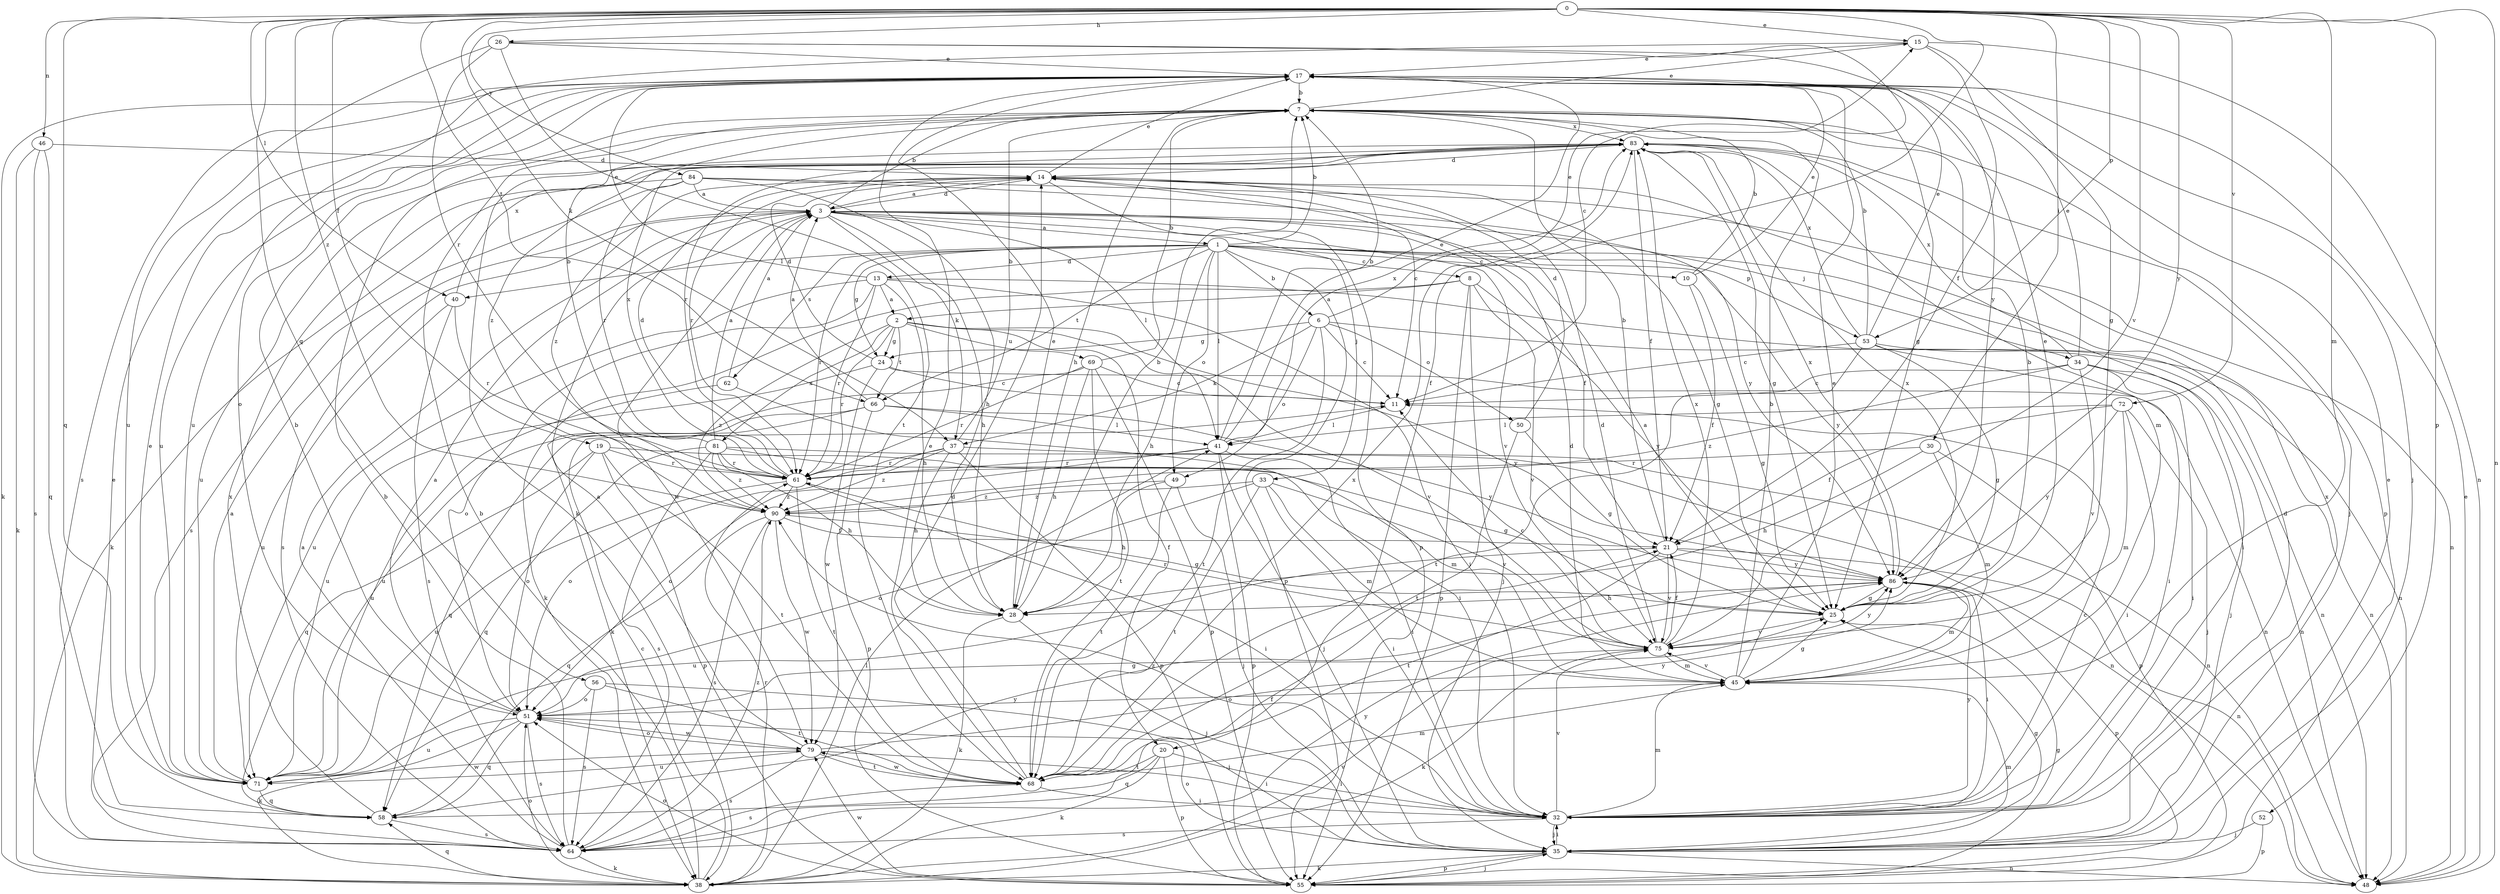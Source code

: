 strict digraph  {
0;
1;
2;
3;
6;
7;
8;
10;
11;
13;
14;
15;
17;
19;
20;
21;
24;
25;
26;
28;
30;
32;
33;
34;
35;
37;
38;
40;
41;
45;
46;
48;
49;
50;
51;
52;
53;
55;
56;
58;
61;
62;
64;
66;
68;
69;
71;
72;
75;
79;
81;
83;
84;
86;
90;
0 -> 15  [label=e];
0 -> 19  [label=f];
0 -> 20  [label=f];
0 -> 26  [label=h];
0 -> 30  [label=i];
0 -> 37  [label=k];
0 -> 40  [label=l];
0 -> 45  [label=m];
0 -> 46  [label=n];
0 -> 48  [label=n];
0 -> 52  [label=p];
0 -> 53  [label=p];
0 -> 56  [label=q];
0 -> 58  [label=q];
0 -> 66  [label=t];
0 -> 72  [label=v];
0 -> 75  [label=v];
0 -> 84  [label=y];
0 -> 86  [label=y];
0 -> 90  [label=z];
1 -> 6  [label=b];
1 -> 7  [label=b];
1 -> 8  [label=c];
1 -> 10  [label=c];
1 -> 13  [label=d];
1 -> 24  [label=g];
1 -> 28  [label=h];
1 -> 32  [label=i];
1 -> 40  [label=l];
1 -> 41  [label=l];
1 -> 49  [label=o];
1 -> 53  [label=p];
1 -> 55  [label=p];
1 -> 61  [label=r];
1 -> 62  [label=s];
1 -> 66  [label=t];
1 -> 86  [label=y];
2 -> 20  [label=f];
2 -> 24  [label=g];
2 -> 61  [label=r];
2 -> 66  [label=t];
2 -> 69  [label=u];
2 -> 75  [label=v];
2 -> 81  [label=x];
2 -> 86  [label=y];
2 -> 90  [label=z];
3 -> 1  [label=a];
3 -> 7  [label=b];
3 -> 14  [label=d];
3 -> 21  [label=f];
3 -> 28  [label=h];
3 -> 33  [label=j];
3 -> 34  [label=j];
3 -> 37  [label=k];
3 -> 41  [label=l];
3 -> 64  [label=s];
3 -> 75  [label=v];
3 -> 79  [label=w];
6 -> 11  [label=c];
6 -> 15  [label=e];
6 -> 24  [label=g];
6 -> 37  [label=k];
6 -> 48  [label=n];
6 -> 49  [label=o];
6 -> 50  [label=o];
6 -> 68  [label=t];
7 -> 15  [label=e];
7 -> 28  [label=h];
7 -> 38  [label=k];
7 -> 55  [label=p];
7 -> 83  [label=x];
8 -> 2  [label=a];
8 -> 35  [label=j];
8 -> 38  [label=k];
8 -> 55  [label=p];
8 -> 75  [label=v];
8 -> 86  [label=y];
10 -> 7  [label=b];
10 -> 17  [label=e];
10 -> 21  [label=f];
10 -> 25  [label=g];
11 -> 41  [label=l];
13 -> 2  [label=a];
13 -> 17  [label=e];
13 -> 28  [label=h];
13 -> 32  [label=i];
13 -> 48  [label=n];
13 -> 51  [label=o];
13 -> 61  [label=r];
13 -> 71  [label=u];
14 -> 3  [label=a];
14 -> 11  [label=c];
14 -> 17  [label=e];
14 -> 25  [label=g];
14 -> 55  [label=p];
14 -> 61  [label=r];
14 -> 90  [label=z];
15 -> 17  [label=e];
15 -> 21  [label=f];
15 -> 25  [label=g];
15 -> 48  [label=n];
15 -> 71  [label=u];
17 -> 7  [label=b];
17 -> 25  [label=g];
17 -> 35  [label=j];
17 -> 38  [label=k];
17 -> 51  [label=o];
17 -> 64  [label=s];
17 -> 71  [label=u];
19 -> 25  [label=g];
19 -> 51  [label=o];
19 -> 55  [label=p];
19 -> 58  [label=q];
19 -> 61  [label=r];
19 -> 68  [label=t];
20 -> 32  [label=i];
20 -> 38  [label=k];
20 -> 55  [label=p];
20 -> 58  [label=q];
20 -> 68  [label=t];
21 -> 7  [label=b];
21 -> 48  [label=n];
21 -> 68  [label=t];
21 -> 71  [label=u];
21 -> 75  [label=v];
21 -> 86  [label=y];
24 -> 11  [label=c];
24 -> 14  [label=d];
24 -> 48  [label=n];
24 -> 71  [label=u];
24 -> 79  [label=w];
25 -> 3  [label=a];
25 -> 7  [label=b];
25 -> 17  [label=e];
25 -> 75  [label=v];
25 -> 83  [label=x];
26 -> 11  [label=c];
26 -> 17  [label=e];
26 -> 61  [label=r];
26 -> 68  [label=t];
26 -> 71  [label=u];
26 -> 86  [label=y];
28 -> 7  [label=b];
28 -> 17  [label=e];
28 -> 35  [label=j];
28 -> 38  [label=k];
30 -> 28  [label=h];
30 -> 45  [label=m];
30 -> 55  [label=p];
30 -> 61  [label=r];
32 -> 11  [label=c];
32 -> 14  [label=d];
32 -> 35  [label=j];
32 -> 45  [label=m];
32 -> 64  [label=s];
32 -> 75  [label=v];
32 -> 83  [label=x];
32 -> 86  [label=y];
32 -> 90  [label=z];
33 -> 32  [label=i];
33 -> 45  [label=m];
33 -> 51  [label=o];
33 -> 68  [label=t];
33 -> 75  [label=v];
33 -> 90  [label=z];
34 -> 11  [label=c];
34 -> 17  [label=e];
34 -> 32  [label=i];
34 -> 35  [label=j];
34 -> 48  [label=n];
34 -> 75  [label=v];
34 -> 83  [label=x];
34 -> 90  [label=z];
35 -> 17  [label=e];
35 -> 25  [label=g];
35 -> 32  [label=i];
35 -> 38  [label=k];
35 -> 45  [label=m];
35 -> 48  [label=n];
35 -> 51  [label=o];
35 -> 55  [label=p];
37 -> 7  [label=b];
37 -> 28  [label=h];
37 -> 48  [label=n];
37 -> 51  [label=o];
37 -> 55  [label=p];
37 -> 61  [label=r];
37 -> 90  [label=z];
38 -> 7  [label=b];
38 -> 11  [label=c];
38 -> 41  [label=l];
38 -> 51  [label=o];
38 -> 58  [label=q];
38 -> 61  [label=r];
38 -> 75  [label=v];
40 -> 61  [label=r];
40 -> 64  [label=s];
40 -> 71  [label=u];
40 -> 83  [label=x];
41 -> 7  [label=b];
41 -> 17  [label=e];
41 -> 32  [label=i];
41 -> 35  [label=j];
41 -> 51  [label=o];
41 -> 55  [label=p];
41 -> 61  [label=r];
41 -> 83  [label=x];
45 -> 7  [label=b];
45 -> 14  [label=d];
45 -> 17  [label=e];
45 -> 25  [label=g];
45 -> 51  [label=o];
45 -> 75  [label=v];
46 -> 14  [label=d];
46 -> 38  [label=k];
46 -> 58  [label=q];
46 -> 64  [label=s];
48 -> 17  [label=e];
49 -> 28  [label=h];
49 -> 35  [label=j];
49 -> 68  [label=t];
49 -> 90  [label=z];
50 -> 14  [label=d];
50 -> 25  [label=g];
50 -> 68  [label=t];
51 -> 3  [label=a];
51 -> 7  [label=b];
51 -> 25  [label=g];
51 -> 38  [label=k];
51 -> 58  [label=q];
51 -> 64  [label=s];
51 -> 71  [label=u];
51 -> 79  [label=w];
52 -> 35  [label=j];
52 -> 55  [label=p];
53 -> 7  [label=b];
53 -> 11  [label=c];
53 -> 17  [label=e];
53 -> 25  [label=g];
53 -> 32  [label=i];
53 -> 48  [label=n];
53 -> 68  [label=t];
53 -> 83  [label=x];
55 -> 25  [label=g];
55 -> 35  [label=j];
55 -> 51  [label=o];
55 -> 79  [label=w];
56 -> 35  [label=j];
56 -> 51  [label=o];
56 -> 64  [label=s];
56 -> 68  [label=t];
58 -> 64  [label=s];
58 -> 83  [label=x];
58 -> 86  [label=y];
61 -> 14  [label=d];
61 -> 32  [label=i];
61 -> 68  [label=t];
61 -> 71  [label=u];
61 -> 83  [label=x];
61 -> 90  [label=z];
62 -> 3  [label=a];
62 -> 32  [label=i];
62 -> 71  [label=u];
64 -> 3  [label=a];
64 -> 7  [label=b];
64 -> 17  [label=e];
64 -> 21  [label=f];
64 -> 38  [label=k];
64 -> 86  [label=y];
64 -> 90  [label=z];
66 -> 3  [label=a];
66 -> 41  [label=l];
66 -> 55  [label=p];
66 -> 58  [label=q];
66 -> 71  [label=u];
66 -> 86  [label=y];
68 -> 14  [label=d];
68 -> 17  [label=e];
68 -> 32  [label=i];
68 -> 45  [label=m];
68 -> 64  [label=s];
68 -> 79  [label=w];
68 -> 83  [label=x];
69 -> 7  [label=b];
69 -> 11  [label=c];
69 -> 28  [label=h];
69 -> 38  [label=k];
69 -> 55  [label=p];
69 -> 61  [label=r];
69 -> 68  [label=t];
71 -> 3  [label=a];
71 -> 17  [label=e];
71 -> 58  [label=q];
71 -> 79  [label=w];
72 -> 21  [label=f];
72 -> 32  [label=i];
72 -> 35  [label=j];
72 -> 41  [label=l];
72 -> 45  [label=m];
72 -> 86  [label=y];
75 -> 11  [label=c];
75 -> 14  [label=d];
75 -> 21  [label=f];
75 -> 38  [label=k];
75 -> 45  [label=m];
75 -> 61  [label=r];
75 -> 83  [label=x];
75 -> 86  [label=y];
79 -> 3  [label=a];
79 -> 32  [label=i];
79 -> 51  [label=o];
79 -> 64  [label=s];
79 -> 68  [label=t];
79 -> 71  [label=u];
79 -> 86  [label=y];
81 -> 3  [label=a];
81 -> 7  [label=b];
81 -> 28  [label=h];
81 -> 45  [label=m];
81 -> 48  [label=n];
81 -> 58  [label=q];
81 -> 61  [label=r];
81 -> 64  [label=s];
81 -> 90  [label=z];
83 -> 14  [label=d];
83 -> 21  [label=f];
83 -> 25  [label=g];
83 -> 35  [label=j];
83 -> 45  [label=m];
83 -> 61  [label=r];
83 -> 71  [label=u];
83 -> 90  [label=z];
84 -> 3  [label=a];
84 -> 28  [label=h];
84 -> 38  [label=k];
84 -> 48  [label=n];
84 -> 61  [label=r];
84 -> 64  [label=s];
84 -> 86  [label=y];
86 -> 25  [label=g];
86 -> 28  [label=h];
86 -> 32  [label=i];
86 -> 45  [label=m];
86 -> 55  [label=p];
86 -> 83  [label=x];
90 -> 21  [label=f];
90 -> 25  [label=g];
90 -> 58  [label=q];
90 -> 64  [label=s];
90 -> 79  [label=w];
}
